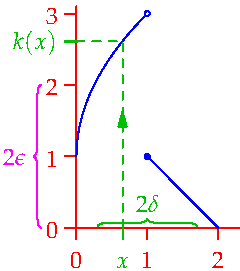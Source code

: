 settings.tex="pdflatex";

texpreamble("\usepackage{amsmath}
\usepackage{amsthm,amssymb}
\usepackage{mathpazo}
\usepackage[svgnames]{xcolor}
");
import graph;

size(120,135,IgnoreAspect);

real f(real x){return 1+2sqrt(x);}
real g(real x){return 2-x;}

path p=graph(f,0,0.97);
path q=graph(g,1,2);

draw(p,blue);
draw(q,blue);
dot((1,f(1)),blue,NoFill);
dot((1,g(1)),blue);

xaxis(0,2.3,red,RightTicks(new real[]{0,1,2,3}));
yaxis(0,3.1,red,LeftTicks(new real[]{0,1,2,3}));
//labelx("$x$",2.3,red);

real de=0.7;
real x=max(1/4,1-de/2);

xtick(Label("$x$",align=S),x,S,heavygreen);
//xtick(1-de,N,heavygreen);
//xtick(1+de,N,heavygreen);
ytick(Label("$k(x)$",align=W),f(x),W,heavygreen+linewidth(1));

draw("$2\delta$",brace((1-de,0.02),(1+de,0.02),0.1),N,heavygreen);

draw((x,0)---(x,f(x))--(0,f(x)),dashed+heavygreen,Arrow(Relative(0.5)));
draw("$2\epsilon$",brace((-0.5,0),(-0.5,2),0.1),W,magenta);

